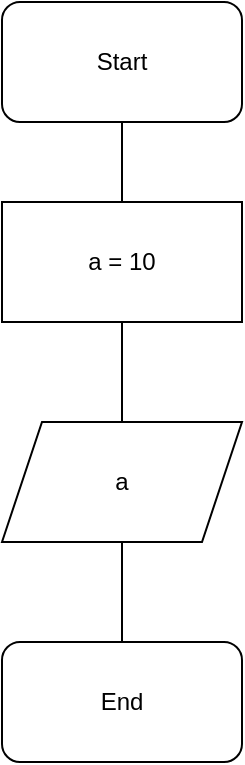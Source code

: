 <mxfile version="14.7.2" type="device"><diagram id="C5RBs43oDa-KdzZeNtuy" name="Page-1"><mxGraphModel dx="1420" dy="745" grid="1" gridSize="10" guides="1" tooltips="1" connect="1" arrows="1" fold="1" page="1" pageScale="1" pageWidth="827" pageHeight="1169" math="0" shadow="0"><root><mxCell id="WIyWlLk6GJQsqaUBKTNV-0"/><mxCell id="WIyWlLk6GJQsqaUBKTNV-1" parent="WIyWlLk6GJQsqaUBKTNV-0"/><mxCell id="z6FdH1vAJyeewI8PuNkR-0" value="Start" style="rounded=1;whiteSpace=wrap;html=1;" vertex="1" parent="WIyWlLk6GJQsqaUBKTNV-1"><mxGeometry x="250" y="90" width="120" height="60" as="geometry"/></mxCell><mxCell id="z6FdH1vAJyeewI8PuNkR-1" value="End" style="rounded=1;whiteSpace=wrap;html=1;" vertex="1" parent="WIyWlLk6GJQsqaUBKTNV-1"><mxGeometry x="250" y="410" width="120" height="60" as="geometry"/></mxCell><mxCell id="z6FdH1vAJyeewI8PuNkR-2" value="" style="endArrow=none;html=1;entryX=0.5;entryY=1;entryDx=0;entryDy=0;exitX=0.5;exitY=0;exitDx=0;exitDy=0;" edge="1" parent="WIyWlLk6GJQsqaUBKTNV-1" source="z6FdH1vAJyeewI8PuNkR-3" target="z6FdH1vAJyeewI8PuNkR-0"><mxGeometry width="50" height="50" relative="1" as="geometry"><mxPoint x="90" y="240" as="sourcePoint"/><mxPoint x="140" y="190" as="targetPoint"/></mxGeometry></mxCell><mxCell id="z6FdH1vAJyeewI8PuNkR-3" value="a = 10" style="rounded=0;whiteSpace=wrap;html=1;" vertex="1" parent="WIyWlLk6GJQsqaUBKTNV-1"><mxGeometry x="250" y="190" width="120" height="60" as="geometry"/></mxCell><mxCell id="z6FdH1vAJyeewI8PuNkR-4" value="" style="endArrow=none;html=1;entryX=0.5;entryY=1;entryDx=0;entryDy=0;exitX=0.5;exitY=0;exitDx=0;exitDy=0;" edge="1" parent="WIyWlLk6GJQsqaUBKTNV-1" source="z6FdH1vAJyeewI8PuNkR-5" target="z6FdH1vAJyeewI8PuNkR-3"><mxGeometry width="50" height="50" relative="1" as="geometry"><mxPoint x="90" y="340" as="sourcePoint"/><mxPoint x="140" y="290" as="targetPoint"/></mxGeometry></mxCell><mxCell id="z6FdH1vAJyeewI8PuNkR-5" value="а" style="shape=parallelogram;perimeter=parallelogramPerimeter;whiteSpace=wrap;html=1;fixedSize=1;" vertex="1" parent="WIyWlLk6GJQsqaUBKTNV-1"><mxGeometry x="250" y="300" width="120" height="60" as="geometry"/></mxCell><mxCell id="z6FdH1vAJyeewI8PuNkR-6" value="" style="endArrow=none;html=1;entryX=0.5;entryY=1;entryDx=0;entryDy=0;exitX=0.5;exitY=0;exitDx=0;exitDy=0;" edge="1" parent="WIyWlLk6GJQsqaUBKTNV-1" source="z6FdH1vAJyeewI8PuNkR-1" target="z6FdH1vAJyeewI8PuNkR-5"><mxGeometry width="50" height="50" relative="1" as="geometry"><mxPoint x="170" y="410" as="sourcePoint"/><mxPoint x="220" y="360" as="targetPoint"/></mxGeometry></mxCell></root></mxGraphModel></diagram></mxfile>